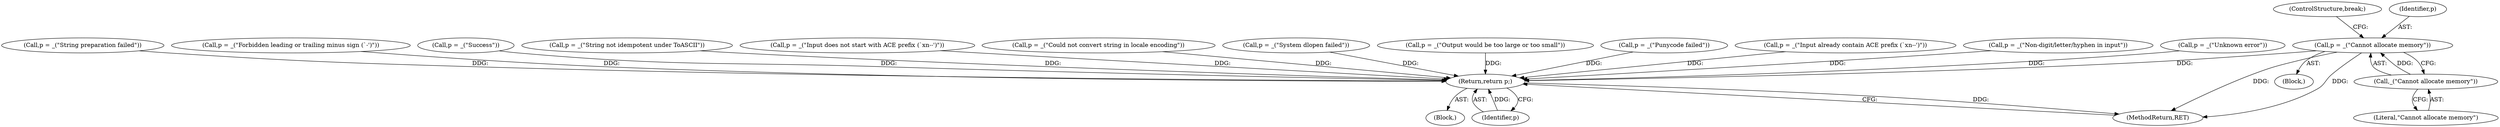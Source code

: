 digraph "0_savannah_2e97c2796581c27213962c77f5a8571a598f9a2e@pointer" {
"1000171" [label="(Call,p = _(\"Cannot allocate memory\"))"];
"1000173" [label="(Call,_(\"Cannot allocate memory\"))"];
"1000188" [label="(Return,return p;)"];
"1000173" [label="(Call,_(\"Cannot allocate memory\"))"];
"1000190" [label="(MethodReturn,RET)"];
"1000177" [label="(Call,p = _(\"System dlopen failed\"))"];
"1000141" [label="(Call,p = _(\"Output would be too large or too small\"))"];
"1000123" [label="(Call,p = _(\"Punycode failed\"))"];
"1000174" [label="(Literal,\"Cannot allocate memory\")"];
"1000159" [label="(Call,p = _(\"Input already contain ACE prefix (`xn--')\"))"];
"1000129" [label="(Call,p = _(\"Non-digit/letter/hyphen in input\"))"];
"1000171" [label="(Call,p = _(\"Cannot allocate memory\"))"];
"1000183" [label="(Call,p = _(\"Unknown error\"))"];
"1000117" [label="(Call,p = _(\"String preparation failed\"))"];
"1000189" [label="(Identifier,p)"];
"1000135" [label="(Call,p = _(\"Forbidden leading or trailing minus sign (`-')\"))"];
"1000111" [label="(Call,p = _(\"Success\"))"];
"1000175" [label="(ControlStructure,break;)"];
"1000102" [label="(Block,)"];
"1000153" [label="(Call,p = _(\"String not idempotent under ToASCII\"))"];
"1000109" [label="(Block,)"];
"1000188" [label="(Return,return p;)"];
"1000172" [label="(Identifier,p)"];
"1000147" [label="(Call,p = _(\"Input does not start with ACE prefix (`xn--')\"))"];
"1000165" [label="(Call,p = _(\"Could not convert string in locale encoding\"))"];
"1000171" -> "1000109"  [label="AST: "];
"1000171" -> "1000173"  [label="CFG: "];
"1000172" -> "1000171"  [label="AST: "];
"1000173" -> "1000171"  [label="AST: "];
"1000175" -> "1000171"  [label="CFG: "];
"1000171" -> "1000190"  [label="DDG: "];
"1000171" -> "1000190"  [label="DDG: "];
"1000173" -> "1000171"  [label="DDG: "];
"1000171" -> "1000188"  [label="DDG: "];
"1000173" -> "1000174"  [label="CFG: "];
"1000174" -> "1000173"  [label="AST: "];
"1000188" -> "1000102"  [label="AST: "];
"1000188" -> "1000189"  [label="CFG: "];
"1000189" -> "1000188"  [label="AST: "];
"1000190" -> "1000188"  [label="CFG: "];
"1000188" -> "1000190"  [label="DDG: "];
"1000189" -> "1000188"  [label="DDG: "];
"1000177" -> "1000188"  [label="DDG: "];
"1000129" -> "1000188"  [label="DDG: "];
"1000159" -> "1000188"  [label="DDG: "];
"1000147" -> "1000188"  [label="DDG: "];
"1000117" -> "1000188"  [label="DDG: "];
"1000111" -> "1000188"  [label="DDG: "];
"1000153" -> "1000188"  [label="DDG: "];
"1000135" -> "1000188"  [label="DDG: "];
"1000123" -> "1000188"  [label="DDG: "];
"1000141" -> "1000188"  [label="DDG: "];
"1000165" -> "1000188"  [label="DDG: "];
"1000183" -> "1000188"  [label="DDG: "];
}
